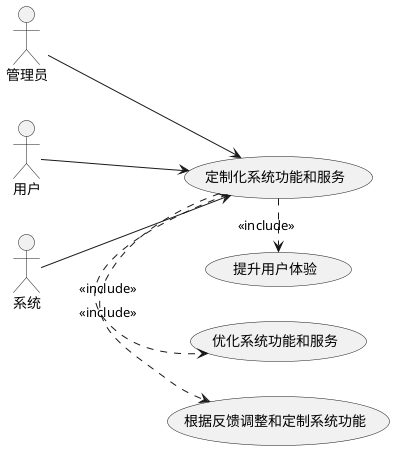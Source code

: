 @startuml
left to right direction
actor 管理员
actor 用户
actor 系统

usecase (定制化系统功能和服务) as UC
usecase (根据反馈调整和定制系统功能) as UC1
usecase (优化系统功能和服务) as UC2
usecase (提升用户体验) as UC3

管理员 --> UC
用户 --> UC
系统 --> UC

UC .> UC1 : <<include>>
UC .> UC2 : <<include>>
UC .> UC3 : <<include>>
@enduml